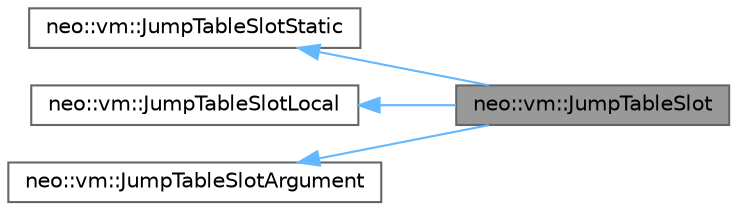 digraph "neo::vm::JumpTableSlot"
{
 // LATEX_PDF_SIZE
  bgcolor="transparent";
  edge [fontname=Helvetica,fontsize=10,labelfontname=Helvetica,labelfontsize=10];
  node [fontname=Helvetica,fontsize=10,shape=box,height=0.2,width=0.4];
  rankdir="LR";
  Node1 [id="Node000001",label="neo::vm::JumpTableSlot",height=0.2,width=0.4,color="gray40", fillcolor="grey60", style="filled", fontcolor="black",tooltip="Slot-related opcode handlers for the JumpTable."];
  Node2 -> Node1 [id="edge1_Node000001_Node000002",dir="back",color="steelblue1",style="solid",tooltip=" "];
  Node2 [id="Node000002",label="neo::vm::JumpTableSlotStatic",height=0.2,width=0.4,color="gray40", fillcolor="white", style="filled",URL="$classneo_1_1vm_1_1_jump_table_slot_static.html",tooltip="Static field-related slot opcode handlers for the JumpTable."];
  Node3 -> Node1 [id="edge2_Node000001_Node000003",dir="back",color="steelblue1",style="solid",tooltip=" "];
  Node3 [id="Node000003",label="neo::vm::JumpTableSlotLocal",height=0.2,width=0.4,color="gray40", fillcolor="white", style="filled",URL="$classneo_1_1vm_1_1_jump_table_slot_local.html",tooltip="Local variable-related slot opcode handlers for the JumpTable."];
  Node4 -> Node1 [id="edge3_Node000001_Node000004",dir="back",color="steelblue1",style="solid",tooltip=" "];
  Node4 [id="Node000004",label="neo::vm::JumpTableSlotArgument",height=0.2,width=0.4,color="gray40", fillcolor="white", style="filled",URL="$classneo_1_1vm_1_1_jump_table_slot_argument.html",tooltip="Argument-related slot opcode handlers for the JumpTable."];
}
